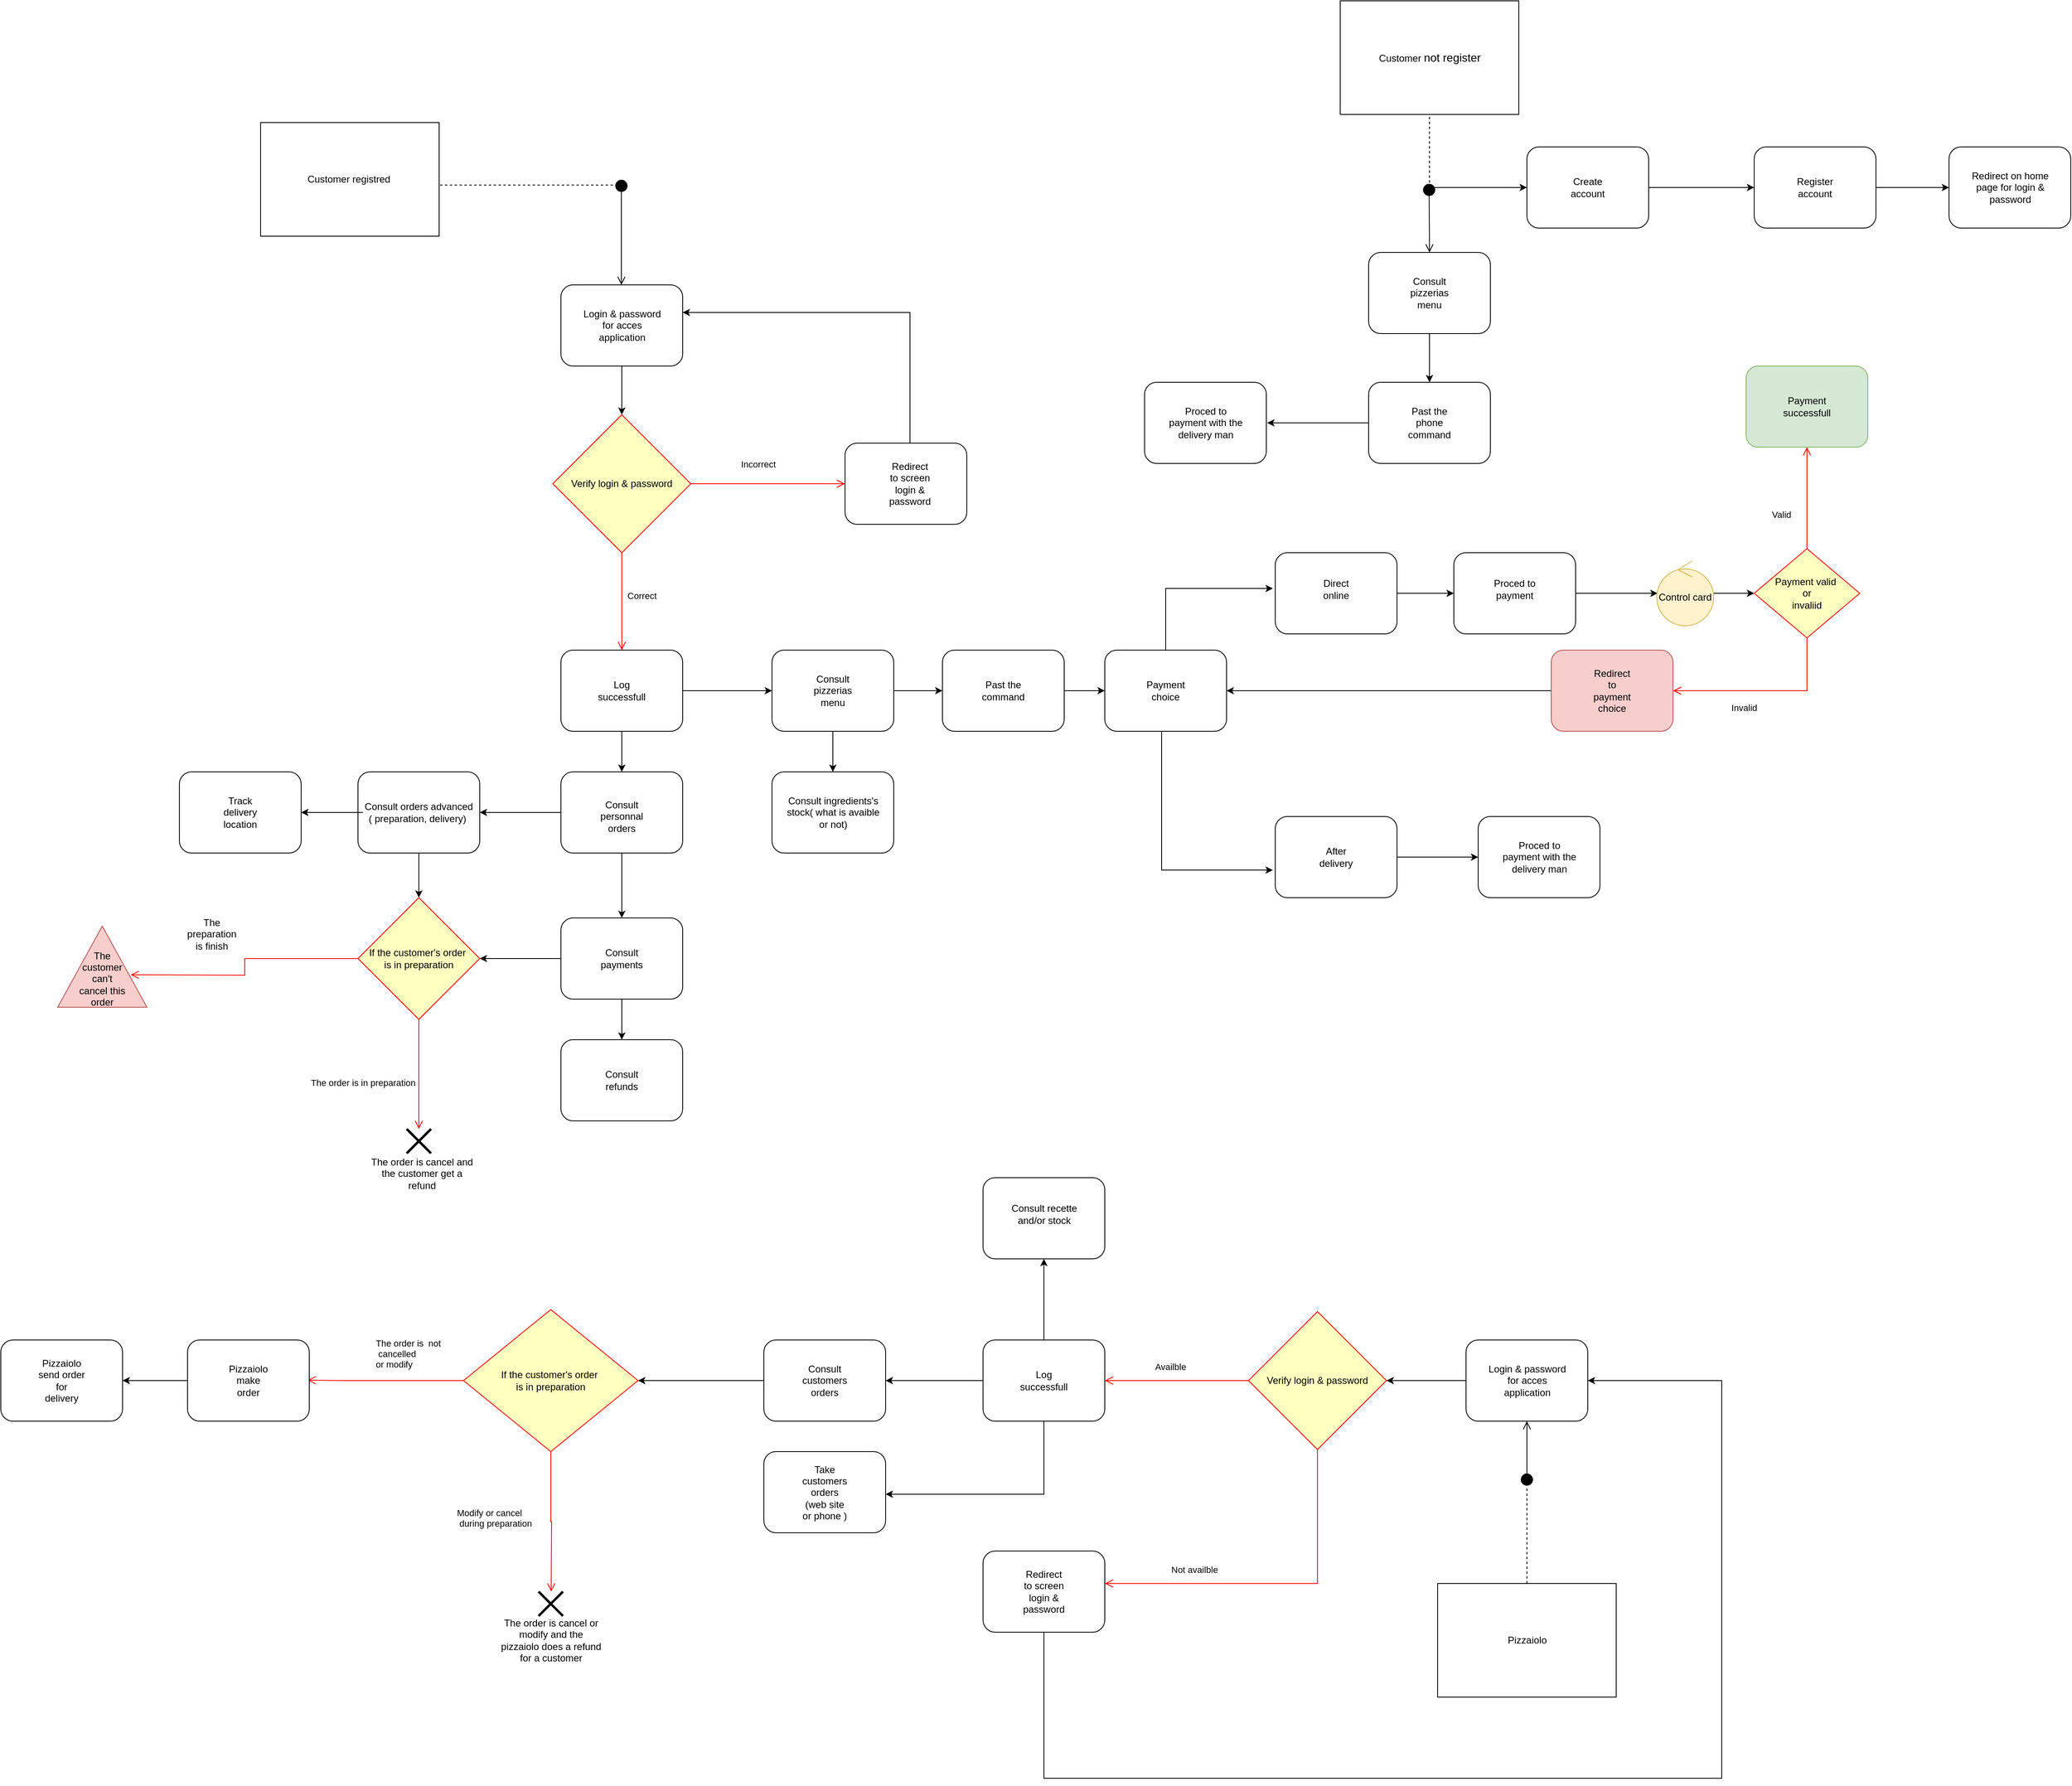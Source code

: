 <mxfile version="20.6.0" type="device"><diagram id="XBBWTEfwRsUPZUvRARt7" name="Page-1"><mxGraphModel dx="4080" dy="1367" grid="1" gridSize="10" guides="1" tooltips="1" connect="1" arrows="1" fold="1" page="1" pageScale="1" pageWidth="827" pageHeight="1169" math="0" shadow="0"><root><mxCell id="0"/><mxCell id="1" parent="0"/><mxCell id="xZ6HBdelkNFHcc0NHqeC-1" value="Customer registred&amp;nbsp;" style="html=1;" parent="1" vertex="1"><mxGeometry x="-560" y="240" width="220" height="140" as="geometry"/></mxCell><mxCell id="xZ6HBdelkNFHcc0NHqeC-3" value="" style="html=1;verticalAlign=bottom;startArrow=circle;startFill=1;endArrow=open;startSize=6;endSize=8;rounded=0;" parent="1" edge="1"><mxGeometry width="80" relative="1" as="geometry"><mxPoint x="-115.5" y="310" as="sourcePoint"/><mxPoint x="-115.5" y="440" as="targetPoint"/></mxGeometry></mxCell><mxCell id="xZ6HBdelkNFHcc0NHqeC-4" value="" style="endArrow=none;dashed=1;html=1;rounded=0;exitX=1.005;exitY=0.55;exitDx=0;exitDy=0;exitPerimeter=0;" parent="1" source="xZ6HBdelkNFHcc0NHqeC-1" edge="1"><mxGeometry width="50" height="50" relative="1" as="geometry"><mxPoint x="390" y="820" as="sourcePoint"/><mxPoint x="-120" y="317" as="targetPoint"/></mxGeometry></mxCell><mxCell id="xZ6HBdelkNFHcc0NHqeC-10" style="edgeStyle=orthogonalEdgeStyle;rounded=0;orthogonalLoop=1;jettySize=auto;html=1;" parent="1" source="xZ6HBdelkNFHcc0NHqeC-5" edge="1"><mxGeometry relative="1" as="geometry"><mxPoint x="-115" y="600" as="targetPoint"/></mxGeometry></mxCell><mxCell id="xZ6HBdelkNFHcc0NHqeC-5" value="" style="rounded=1;whiteSpace=wrap;html=1;" parent="1" vertex="1"><mxGeometry x="-190" y="440" width="150" height="100" as="geometry"/></mxCell><mxCell id="xZ6HBdelkNFHcc0NHqeC-6" value="Login &amp;amp; password for acces application" style="text;html=1;strokeColor=none;fillColor=none;align=center;verticalAlign=middle;whiteSpace=wrap;rounded=0;" parent="1" vertex="1"><mxGeometry x="-167.5" y="475" width="105" height="30" as="geometry"/></mxCell><mxCell id="xZ6HBdelkNFHcc0NHqeC-13" value="Verify login &amp;amp; password" style="rhombus;whiteSpace=wrap;html=1;fillColor=#ffffc0;strokeColor=#ff0000;" parent="1" vertex="1"><mxGeometry x="-200" y="600" width="170" height="170" as="geometry"/></mxCell><mxCell id="xZ6HBdelkNFHcc0NHqeC-14" value="Incorrect" style="edgeStyle=orthogonalEdgeStyle;html=1;align=left;verticalAlign=bottom;endArrow=open;endSize=8;strokeColor=#ff0000;rounded=0;entryX=0;entryY=0.5;entryDx=0;entryDy=0;" parent="1" source="xZ6HBdelkNFHcc0NHqeC-13" target="xZ6HBdelkNFHcc0NHqeC-16" edge="1"><mxGeometry x="-0.368" y="15" relative="1" as="geometry"><mxPoint x="90" y="790" as="targetPoint"/><mxPoint as="offset"/></mxGeometry></mxCell><mxCell id="xZ6HBdelkNFHcc0NHqeC-15" value="Correct" style="edgeStyle=orthogonalEdgeStyle;html=1;align=left;verticalAlign=top;endArrow=open;endSize=8;strokeColor=#ff0000;rounded=0;entryX=0.5;entryY=0;entryDx=0;entryDy=0;" parent="1" source="xZ6HBdelkNFHcc0NHqeC-13" target="xZ6HBdelkNFHcc0NHqeC-17" edge="1"><mxGeometry x="-0.333" y="5" relative="1" as="geometry"><mxPoint x="-50" y="870" as="targetPoint"/><mxPoint as="offset"/></mxGeometry></mxCell><mxCell id="xZ6HBdelkNFHcc0NHqeC-18" style="edgeStyle=orthogonalEdgeStyle;rounded=0;orthogonalLoop=1;jettySize=auto;html=1;entryX=1;entryY=0.34;entryDx=0;entryDy=0;entryPerimeter=0;" parent="1" source="xZ6HBdelkNFHcc0NHqeC-16" target="xZ6HBdelkNFHcc0NHqeC-5" edge="1"><mxGeometry relative="1" as="geometry"><mxPoint x="235" y="470" as="targetPoint"/><Array as="points"><mxPoint x="240" y="474"/></Array></mxGeometry></mxCell><mxCell id="xZ6HBdelkNFHcc0NHqeC-16" value="" style="rounded=1;whiteSpace=wrap;html=1;" parent="1" vertex="1"><mxGeometry x="160" y="635" width="150" height="100" as="geometry"/></mxCell><mxCell id="xZ6HBdelkNFHcc0NHqeC-22" style="edgeStyle=orthogonalEdgeStyle;rounded=0;orthogonalLoop=1;jettySize=auto;html=1;entryX=0;entryY=0.5;entryDx=0;entryDy=0;" parent="1" source="xZ6HBdelkNFHcc0NHqeC-17" target="xZ6HBdelkNFHcc0NHqeC-21" edge="1"><mxGeometry relative="1" as="geometry"/></mxCell><mxCell id="xZ6HBdelkNFHcc0NHqeC-25" style="edgeStyle=orthogonalEdgeStyle;rounded=0;orthogonalLoop=1;jettySize=auto;html=1;entryX=0.5;entryY=0;entryDx=0;entryDy=0;" parent="1" source="xZ6HBdelkNFHcc0NHqeC-17" target="xZ6HBdelkNFHcc0NHqeC-24" edge="1"><mxGeometry relative="1" as="geometry"/></mxCell><mxCell id="xZ6HBdelkNFHcc0NHqeC-17" value="" style="rounded=1;whiteSpace=wrap;html=1;" parent="1" vertex="1"><mxGeometry x="-190" y="890" width="150" height="100" as="geometry"/></mxCell><mxCell id="xZ6HBdelkNFHcc0NHqeC-19" value="Redirect to screen login &amp;amp; password" style="text;html=1;strokeColor=none;fillColor=none;align=center;verticalAlign=middle;whiteSpace=wrap;rounded=0;" parent="1" vertex="1"><mxGeometry x="210" y="670" width="60" height="30" as="geometry"/></mxCell><mxCell id="xZ6HBdelkNFHcc0NHqeC-20" value="Log successfull" style="text;html=1;strokeColor=none;fillColor=none;align=center;verticalAlign=middle;whiteSpace=wrap;rounded=0;" parent="1" vertex="1"><mxGeometry x="-145" y="925" width="60" height="30" as="geometry"/></mxCell><mxCell id="xZ6HBdelkNFHcc0NHqeC-53" style="edgeStyle=orthogonalEdgeStyle;rounded=0;orthogonalLoop=1;jettySize=auto;html=1;entryX=0.5;entryY=0;entryDx=0;entryDy=0;" parent="1" source="xZ6HBdelkNFHcc0NHqeC-21" target="xZ6HBdelkNFHcc0NHqeC-50" edge="1"><mxGeometry relative="1" as="geometry"/></mxCell><mxCell id="xZ6HBdelkNFHcc0NHqeC-55" style="edgeStyle=orthogonalEdgeStyle;rounded=0;orthogonalLoop=1;jettySize=auto;html=1;entryX=0;entryY=0.5;entryDx=0;entryDy=0;" parent="1" source="xZ6HBdelkNFHcc0NHqeC-21" target="xZ6HBdelkNFHcc0NHqeC-54" edge="1"><mxGeometry relative="1" as="geometry"/></mxCell><mxCell id="xZ6HBdelkNFHcc0NHqeC-21" value="" style="rounded=1;whiteSpace=wrap;html=1;" parent="1" vertex="1"><mxGeometry x="70" y="890" width="150" height="100" as="geometry"/></mxCell><mxCell id="xZ6HBdelkNFHcc0NHqeC-23" value="Consult pizzerias menu" style="text;html=1;strokeColor=none;fillColor=none;align=center;verticalAlign=middle;whiteSpace=wrap;rounded=0;" parent="1" vertex="1"><mxGeometry x="115" y="925" width="60" height="30" as="geometry"/></mxCell><mxCell id="xZ6HBdelkNFHcc0NHqeC-28" style="edgeStyle=orthogonalEdgeStyle;rounded=0;orthogonalLoop=1;jettySize=auto;html=1;entryX=0.5;entryY=0;entryDx=0;entryDy=0;" parent="1" source="xZ6HBdelkNFHcc0NHqeC-24" target="xZ6HBdelkNFHcc0NHqeC-27" edge="1"><mxGeometry relative="1" as="geometry"/></mxCell><mxCell id="xZ6HBdelkNFHcc0NHqeC-31" style="edgeStyle=orthogonalEdgeStyle;rounded=0;orthogonalLoop=1;jettySize=auto;html=1;entryX=1;entryY=0.5;entryDx=0;entryDy=0;" parent="1" source="xZ6HBdelkNFHcc0NHqeC-24" target="xZ6HBdelkNFHcc0NHqeC-30" edge="1"><mxGeometry relative="1" as="geometry"/></mxCell><mxCell id="xZ6HBdelkNFHcc0NHqeC-24" value="" style="rounded=1;whiteSpace=wrap;html=1;" parent="1" vertex="1"><mxGeometry x="-190" y="1040" width="150" height="100" as="geometry"/></mxCell><mxCell id="xZ6HBdelkNFHcc0NHqeC-26" value="Consult personnal orders" style="text;html=1;strokeColor=none;fillColor=none;align=center;verticalAlign=middle;whiteSpace=wrap;rounded=0;" parent="1" vertex="1"><mxGeometry x="-145" y="1080" width="60" height="30" as="geometry"/></mxCell><mxCell id="xZ6HBdelkNFHcc0NHqeC-42" style="edgeStyle=orthogonalEdgeStyle;rounded=0;orthogonalLoop=1;jettySize=auto;html=1;" parent="1" source="xZ6HBdelkNFHcc0NHqeC-27" target="xZ6HBdelkNFHcc0NHqeC-33" edge="1"><mxGeometry relative="1" as="geometry"/></mxCell><mxCell id="xZ6HBdelkNFHcc0NHqeC-45" style="edgeStyle=orthogonalEdgeStyle;rounded=0;orthogonalLoop=1;jettySize=auto;html=1;entryX=0.5;entryY=0;entryDx=0;entryDy=0;" parent="1" source="xZ6HBdelkNFHcc0NHqeC-27" target="xZ6HBdelkNFHcc0NHqeC-44" edge="1"><mxGeometry relative="1" as="geometry"/></mxCell><mxCell id="xZ6HBdelkNFHcc0NHqeC-27" value="" style="rounded=1;whiteSpace=wrap;html=1;" parent="1" vertex="1"><mxGeometry x="-190" y="1220" width="150" height="100" as="geometry"/></mxCell><mxCell id="xZ6HBdelkNFHcc0NHqeC-29" value="Consult payments" style="text;html=1;strokeColor=none;fillColor=none;align=center;verticalAlign=middle;whiteSpace=wrap;rounded=0;" parent="1" vertex="1"><mxGeometry x="-145" y="1255" width="60" height="30" as="geometry"/></mxCell><mxCell id="xZ6HBdelkNFHcc0NHqeC-43" style="edgeStyle=orthogonalEdgeStyle;rounded=0;orthogonalLoop=1;jettySize=auto;html=1;entryX=0.5;entryY=0;entryDx=0;entryDy=0;" parent="1" source="xZ6HBdelkNFHcc0NHqeC-30" target="xZ6HBdelkNFHcc0NHqeC-33" edge="1"><mxGeometry relative="1" as="geometry"/></mxCell><mxCell id="xZ6HBdelkNFHcc0NHqeC-30" value="" style="rounded=1;whiteSpace=wrap;html=1;" parent="1" vertex="1"><mxGeometry x="-440" y="1040" width="150" height="100" as="geometry"/></mxCell><mxCell id="xZ6HBdelkNFHcc0NHqeC-49" style="edgeStyle=orthogonalEdgeStyle;rounded=0;orthogonalLoop=1;jettySize=auto;html=1;entryX=1;entryY=0.5;entryDx=0;entryDy=0;" parent="1" source="xZ6HBdelkNFHcc0NHqeC-32" target="xZ6HBdelkNFHcc0NHqeC-47" edge="1"><mxGeometry relative="1" as="geometry"/></mxCell><mxCell id="xZ6HBdelkNFHcc0NHqeC-32" value="Consult orders advanced&lt;br&gt;( preparation, delivery)&amp;nbsp;" style="text;html=1;strokeColor=none;fillColor=none;align=center;verticalAlign=middle;whiteSpace=wrap;rounded=0;" parent="1" vertex="1"><mxGeometry x="-433.75" y="1075" width="137.5" height="30" as="geometry"/></mxCell><mxCell id="xZ6HBdelkNFHcc0NHqeC-33" value="If the customer's order&amp;nbsp;&lt;br&gt;is in preparation" style="rhombus;whiteSpace=wrap;html=1;fillColor=#ffffc0;strokeColor=#ff0000;" parent="1" vertex="1"><mxGeometry x="-440" y="1195" width="150" height="150" as="geometry"/></mxCell><mxCell id="xZ6HBdelkNFHcc0NHqeC-34" value="" style="edgeStyle=orthogonalEdgeStyle;html=1;align=left;verticalAlign=bottom;endArrow=open;endSize=8;strokeColor=#ff0000;rounded=0;" parent="1" source="xZ6HBdelkNFHcc0NHqeC-33" edge="1"><mxGeometry x="-0.387" y="-34" relative="1" as="geometry"><mxPoint x="-720" y="1290" as="targetPoint"/><mxPoint as="offset"/></mxGeometry></mxCell><mxCell id="xZ6HBdelkNFHcc0NHqeC-35" value="The order is in preparation" style="edgeStyle=orthogonalEdgeStyle;html=1;align=left;verticalAlign=top;endArrow=open;endSize=8;strokeColor=#ff0000;rounded=0;" parent="1" source="xZ6HBdelkNFHcc0NHqeC-33" edge="1"><mxGeometry x="-0.037" y="-135" relative="1" as="geometry"><mxPoint x="-365" y="1480" as="targetPoint"/><mxPoint as="offset"/></mxGeometry></mxCell><mxCell id="xZ6HBdelkNFHcc0NHqeC-37" value="" style="shape=umlDestroy;whiteSpace=wrap;html=1;strokeWidth=3;" parent="1" vertex="1"><mxGeometry x="-380" y="1480" width="30" height="30" as="geometry"/></mxCell><mxCell id="xZ6HBdelkNFHcc0NHqeC-38" value="" style="triangle;whiteSpace=wrap;html=1;direction=north;fillColor=#f8cecc;strokeColor=#b85450;" parent="1" vertex="1"><mxGeometry x="-810" y="1230" width="110" height="100" as="geometry"/></mxCell><mxCell id="xZ6HBdelkNFHcc0NHqeC-39" value="The customer can't cancel this order" style="text;html=1;strokeColor=none;fillColor=none;align=center;verticalAlign=middle;whiteSpace=wrap;rounded=0;" parent="1" vertex="1"><mxGeometry x="-785" y="1280" width="60" height="30" as="geometry"/></mxCell><mxCell id="xZ6HBdelkNFHcc0NHqeC-40" value="The preparation is finish" style="text;html=1;strokeColor=none;fillColor=none;align=center;verticalAlign=middle;whiteSpace=wrap;rounded=0;" parent="1" vertex="1"><mxGeometry x="-650" y="1225" width="60" height="30" as="geometry"/></mxCell><mxCell id="xZ6HBdelkNFHcc0NHqeC-41" value="The order is cancel and the customer get a refund" style="text;html=1;strokeColor=none;fillColor=none;align=center;verticalAlign=middle;whiteSpace=wrap;rounded=0;" parent="1" vertex="1"><mxGeometry x="-426.25" y="1520" width="130" height="30" as="geometry"/></mxCell><mxCell id="xZ6HBdelkNFHcc0NHqeC-44" value="" style="rounded=1;whiteSpace=wrap;html=1;" parent="1" vertex="1"><mxGeometry x="-190" y="1370" width="150" height="100" as="geometry"/></mxCell><mxCell id="xZ6HBdelkNFHcc0NHqeC-46" value="Consult refunds" style="text;html=1;strokeColor=none;fillColor=none;align=center;verticalAlign=middle;whiteSpace=wrap;rounded=0;" parent="1" vertex="1"><mxGeometry x="-145" y="1405" width="60" height="30" as="geometry"/></mxCell><mxCell id="xZ6HBdelkNFHcc0NHqeC-47" value="" style="rounded=1;whiteSpace=wrap;html=1;" parent="1" vertex="1"><mxGeometry x="-660" y="1040" width="150" height="100" as="geometry"/></mxCell><mxCell id="xZ6HBdelkNFHcc0NHqeC-48" value="Track delivery location" style="text;html=1;strokeColor=none;fillColor=none;align=center;verticalAlign=middle;whiteSpace=wrap;rounded=0;" parent="1" vertex="1"><mxGeometry x="-615" y="1075" width="60" height="30" as="geometry"/></mxCell><mxCell id="xZ6HBdelkNFHcc0NHqeC-50" value="" style="rounded=1;whiteSpace=wrap;html=1;" parent="1" vertex="1"><mxGeometry x="70" y="1040" width="150" height="100" as="geometry"/></mxCell><mxCell id="xZ6HBdelkNFHcc0NHqeC-51" value="Consult ingredients's stock( what is avaible or not)" style="text;html=1;strokeColor=none;fillColor=none;align=center;verticalAlign=middle;whiteSpace=wrap;rounded=0;" parent="1" vertex="1"><mxGeometry x="82.5" y="1075" width="125" height="30" as="geometry"/></mxCell><mxCell id="xZ6HBdelkNFHcc0NHqeC-59" style="edgeStyle=orthogonalEdgeStyle;rounded=0;orthogonalLoop=1;jettySize=auto;html=1;entryX=0;entryY=0.5;entryDx=0;entryDy=0;" parent="1" source="xZ6HBdelkNFHcc0NHqeC-54" target="xZ6HBdelkNFHcc0NHqeC-57" edge="1"><mxGeometry relative="1" as="geometry"/></mxCell><mxCell id="xZ6HBdelkNFHcc0NHqeC-54" value="" style="rounded=1;whiteSpace=wrap;html=1;" parent="1" vertex="1"><mxGeometry x="280" y="890" width="150" height="100" as="geometry"/></mxCell><mxCell id="xZ6HBdelkNFHcc0NHqeC-56" value="Past the command" style="text;html=1;strokeColor=none;fillColor=none;align=center;verticalAlign=middle;whiteSpace=wrap;rounded=0;" parent="1" vertex="1"><mxGeometry x="325" y="925" width="60" height="30" as="geometry"/></mxCell><mxCell id="xZ6HBdelkNFHcc0NHqeC-64" style="edgeStyle=orthogonalEdgeStyle;rounded=0;orthogonalLoop=1;jettySize=auto;html=1;entryX=-0.02;entryY=0.44;entryDx=0;entryDy=0;entryPerimeter=0;" parent="1" source="xZ6HBdelkNFHcc0NHqeC-57" target="xZ6HBdelkNFHcc0NHqeC-61" edge="1"><mxGeometry relative="1" as="geometry"><Array as="points"><mxPoint x="555" y="814"/></Array></mxGeometry></mxCell><mxCell id="xZ6HBdelkNFHcc0NHqeC-65" style="edgeStyle=orthogonalEdgeStyle;rounded=0;orthogonalLoop=1;jettySize=auto;html=1;entryX=-0.02;entryY=0.66;entryDx=0;entryDy=0;entryPerimeter=0;" parent="1" source="xZ6HBdelkNFHcc0NHqeC-57" target="xZ6HBdelkNFHcc0NHqeC-60" edge="1"><mxGeometry relative="1" as="geometry"><Array as="points"><mxPoint x="550" y="1161"/></Array></mxGeometry></mxCell><mxCell id="xZ6HBdelkNFHcc0NHqeC-57" value="" style="rounded=1;whiteSpace=wrap;html=1;" parent="1" vertex="1"><mxGeometry x="480" y="890" width="150" height="100" as="geometry"/></mxCell><mxCell id="xZ6HBdelkNFHcc0NHqeC-58" value="Payment choice" style="text;html=1;strokeColor=none;fillColor=none;align=center;verticalAlign=middle;whiteSpace=wrap;rounded=0;" parent="1" vertex="1"><mxGeometry x="525" y="925" width="60" height="30" as="geometry"/></mxCell><mxCell id="xZ6HBdelkNFHcc0NHqeC-84" style="edgeStyle=orthogonalEdgeStyle;rounded=0;orthogonalLoop=1;jettySize=auto;html=1;" parent="1" source="xZ6HBdelkNFHcc0NHqeC-60" target="xZ6HBdelkNFHcc0NHqeC-83" edge="1"><mxGeometry relative="1" as="geometry"/></mxCell><mxCell id="xZ6HBdelkNFHcc0NHqeC-60" value="" style="rounded=1;whiteSpace=wrap;html=1;" parent="1" vertex="1"><mxGeometry x="690" y="1095" width="150" height="100" as="geometry"/></mxCell><mxCell id="xZ6HBdelkNFHcc0NHqeC-68" style="edgeStyle=orthogonalEdgeStyle;rounded=0;orthogonalLoop=1;jettySize=auto;html=1;entryX=0;entryY=0.5;entryDx=0;entryDy=0;" parent="1" source="xZ6HBdelkNFHcc0NHqeC-61" target="xZ6HBdelkNFHcc0NHqeC-66" edge="1"><mxGeometry relative="1" as="geometry"/></mxCell><mxCell id="xZ6HBdelkNFHcc0NHqeC-61" value="" style="rounded=1;whiteSpace=wrap;html=1;" parent="1" vertex="1"><mxGeometry x="690" y="770" width="150" height="100" as="geometry"/></mxCell><mxCell id="xZ6HBdelkNFHcc0NHqeC-62" value="After delivery" style="text;html=1;strokeColor=none;fillColor=none;align=center;verticalAlign=middle;whiteSpace=wrap;rounded=0;" parent="1" vertex="1"><mxGeometry x="735" y="1130" width="60" height="30" as="geometry"/></mxCell><mxCell id="xZ6HBdelkNFHcc0NHqeC-63" value="Direct online" style="text;html=1;strokeColor=none;fillColor=none;align=center;verticalAlign=middle;whiteSpace=wrap;rounded=0;" parent="1" vertex="1"><mxGeometry x="735" y="800" width="60" height="30" as="geometry"/></mxCell><mxCell id="xZ6HBdelkNFHcc0NHqeC-73" style="edgeStyle=orthogonalEdgeStyle;rounded=0;orthogonalLoop=1;jettySize=auto;html=1;entryX=0.014;entryY=0.5;entryDx=0;entryDy=0;entryPerimeter=0;" parent="1" source="xZ6HBdelkNFHcc0NHqeC-66" target="xZ6HBdelkNFHcc0NHqeC-72" edge="1"><mxGeometry relative="1" as="geometry"/></mxCell><mxCell id="xZ6HBdelkNFHcc0NHqeC-66" value="" style="rounded=1;whiteSpace=wrap;html=1;" parent="1" vertex="1"><mxGeometry x="910" y="770" width="150" height="100" as="geometry"/></mxCell><mxCell id="xZ6HBdelkNFHcc0NHqeC-67" value="Proced to payment" style="text;html=1;strokeColor=none;fillColor=none;align=center;verticalAlign=middle;whiteSpace=wrap;rounded=0;" parent="1" vertex="1"><mxGeometry x="955" y="800" width="60" height="30" as="geometry"/></mxCell><mxCell id="xZ6HBdelkNFHcc0NHqeC-77" style="edgeStyle=orthogonalEdgeStyle;rounded=0;orthogonalLoop=1;jettySize=auto;html=1;entryX=0;entryY=0.5;entryDx=0;entryDy=0;" parent="1" source="xZ6HBdelkNFHcc0NHqeC-72" target="xZ6HBdelkNFHcc0NHqeC-74" edge="1"><mxGeometry relative="1" as="geometry"/></mxCell><mxCell id="xZ6HBdelkNFHcc0NHqeC-72" value="Control card" style="ellipse;shape=umlControl;whiteSpace=wrap;html=1;fillColor=#fff2cc;strokeColor=#d6b656;" parent="1" vertex="1"><mxGeometry x="1160" y="780" width="70" height="80" as="geometry"/></mxCell><mxCell id="xZ6HBdelkNFHcc0NHqeC-74" value="Payment valid&amp;nbsp;&lt;br&gt;or&lt;br&gt;invaliid" style="rhombus;whiteSpace=wrap;html=1;fillColor=#ffffc0;strokeColor=#ff0000;" parent="1" vertex="1"><mxGeometry x="1280" y="765" width="130" height="110" as="geometry"/></mxCell><mxCell id="xZ6HBdelkNFHcc0NHqeC-75" value="Invalid" style="edgeStyle=orthogonalEdgeStyle;html=1;align=left;verticalAlign=bottom;endArrow=open;endSize=8;strokeColor=#ff0000;rounded=0;entryX=1;entryY=0.5;entryDx=0;entryDy=0;" parent="1" source="xZ6HBdelkNFHcc0NHqeC-74" target="xZ6HBdelkNFHcc0NHqeC-78" edge="1"><mxGeometry x="0.391" y="30" relative="1" as="geometry"><mxPoint x="1345" y="950" as="targetPoint"/><Array as="points"><mxPoint x="1345" y="940"/></Array><mxPoint as="offset"/></mxGeometry></mxCell><mxCell id="xZ6HBdelkNFHcc0NHqeC-76" value="Valid" style="edgeStyle=orthogonalEdgeStyle;html=1;align=left;verticalAlign=top;endArrow=open;endSize=8;strokeColor=#ff0000;rounded=0;" parent="1" source="xZ6HBdelkNFHcc0NHqeC-74" edge="1"><mxGeometry x="-0.12" y="45" relative="1" as="geometry"><mxPoint x="1345" y="640" as="targetPoint"/><mxPoint as="offset"/></mxGeometry></mxCell><mxCell id="xZ6HBdelkNFHcc0NHqeC-80" style="edgeStyle=orthogonalEdgeStyle;rounded=0;orthogonalLoop=1;jettySize=auto;html=1;entryX=1;entryY=0.5;entryDx=0;entryDy=0;" parent="1" source="xZ6HBdelkNFHcc0NHqeC-78" target="xZ6HBdelkNFHcc0NHqeC-57" edge="1"><mxGeometry relative="1" as="geometry"/></mxCell><mxCell id="xZ6HBdelkNFHcc0NHqeC-78" value="" style="rounded=1;whiteSpace=wrap;html=1;fillColor=#f8cecc;strokeColor=#b85450;" parent="1" vertex="1"><mxGeometry x="1030" y="890" width="150" height="100" as="geometry"/></mxCell><mxCell id="xZ6HBdelkNFHcc0NHqeC-79" value="Redirect to payment choice" style="text;html=1;strokeColor=none;fillColor=none;align=center;verticalAlign=middle;whiteSpace=wrap;rounded=0;" parent="1" vertex="1"><mxGeometry x="1075" y="925" width="60" height="30" as="geometry"/></mxCell><mxCell id="xZ6HBdelkNFHcc0NHqeC-81" value="" style="rounded=1;whiteSpace=wrap;html=1;fillColor=#d5e8d4;strokeColor=#82b366;" parent="1" vertex="1"><mxGeometry x="1270" y="540" width="150" height="100" as="geometry"/></mxCell><mxCell id="xZ6HBdelkNFHcc0NHqeC-82" value="Payment successfull" style="text;html=1;strokeColor=none;fillColor=none;align=center;verticalAlign=middle;whiteSpace=wrap;rounded=0;" parent="1" vertex="1"><mxGeometry x="1315" y="575" width="60" height="30" as="geometry"/></mxCell><mxCell id="xZ6HBdelkNFHcc0NHqeC-83" value="" style="rounded=1;whiteSpace=wrap;html=1;" parent="1" vertex="1"><mxGeometry x="940" y="1095" width="150" height="100" as="geometry"/></mxCell><mxCell id="xZ6HBdelkNFHcc0NHqeC-85" value="Proced to payment with the delivery man" style="text;html=1;strokeColor=none;fillColor=none;align=center;verticalAlign=middle;whiteSpace=wrap;rounded=0;" parent="1" vertex="1"><mxGeometry x="967.5" y="1130" width="95" height="30" as="geometry"/></mxCell><mxCell id="biLhlXSG3xrr6Qob8nm6-1" value="Customer&amp;nbsp;&lt;span style=&quot;font-family: inherit; text-align: left; background-color: rgb(255, 255, 255);&quot;&gt;&lt;font style=&quot;font-size: 14px;&quot;&gt;not register&lt;/font&gt;&lt;/span&gt;" style="html=1;" vertex="1" parent="1"><mxGeometry x="770" y="90" width="220" height="140" as="geometry"/></mxCell><mxCell id="biLhlXSG3xrr6Qob8nm6-2" value="" style="endArrow=none;dashed=1;html=1;rounded=0;fontSize=14;fontColor=#000000;entryX=0.5;entryY=1;entryDx=0;entryDy=0;" edge="1" parent="1" target="biLhlXSG3xrr6Qob8nm6-1"><mxGeometry width="50" height="50" relative="1" as="geometry"><mxPoint x="880" y="320" as="sourcePoint"/><mxPoint x="130" y="440" as="targetPoint"/></mxGeometry></mxCell><mxCell id="biLhlXSG3xrr6Qob8nm6-3" value="" style="html=1;verticalAlign=bottom;startArrow=circle;startFill=1;endArrow=open;startSize=6;endSize=8;rounded=0;" edge="1" parent="1"><mxGeometry width="80" relative="1" as="geometry"><mxPoint x="879.5" y="315" as="sourcePoint"/><mxPoint x="880" y="400" as="targetPoint"/></mxGeometry></mxCell><mxCell id="biLhlXSG3xrr6Qob8nm6-13" style="edgeStyle=orthogonalEdgeStyle;rounded=0;orthogonalLoop=1;jettySize=auto;html=1;fontSize=14;fontColor=#000000;" edge="1" parent="1" source="biLhlXSG3xrr6Qob8nm6-4"><mxGeometry relative="1" as="geometry"><mxPoint x="880" y="560" as="targetPoint"/></mxGeometry></mxCell><mxCell id="biLhlXSG3xrr6Qob8nm6-4" value="" style="rounded=1;whiteSpace=wrap;html=1;" vertex="1" parent="1"><mxGeometry x="805" y="400" width="150" height="100" as="geometry"/></mxCell><mxCell id="biLhlXSG3xrr6Qob8nm6-5" value="Consult pizzerias menu" style="text;html=1;strokeColor=none;fillColor=none;align=center;verticalAlign=middle;whiteSpace=wrap;rounded=0;" vertex="1" parent="1"><mxGeometry x="850" y="435" width="60" height="30" as="geometry"/></mxCell><mxCell id="biLhlXSG3xrr6Qob8nm6-7" value="" style="endArrow=classic;html=1;rounded=0;fontSize=14;fontColor=#000000;" edge="1" parent="1"><mxGeometry width="50" height="50" relative="1" as="geometry"><mxPoint x="880" y="320" as="sourcePoint"/><mxPoint x="1000" y="320" as="targetPoint"/></mxGeometry></mxCell><mxCell id="biLhlXSG3xrr6Qob8nm6-10" style="edgeStyle=orthogonalEdgeStyle;rounded=0;orthogonalLoop=1;jettySize=auto;html=1;fontSize=14;fontColor=#000000;" edge="1" parent="1" source="biLhlXSG3xrr6Qob8nm6-8"><mxGeometry relative="1" as="geometry"><mxPoint x="1280" y="320" as="targetPoint"/></mxGeometry></mxCell><mxCell id="biLhlXSG3xrr6Qob8nm6-8" value="" style="rounded=1;whiteSpace=wrap;html=1;" vertex="1" parent="1"><mxGeometry x="1000" y="270" width="150" height="100" as="geometry"/></mxCell><mxCell id="biLhlXSG3xrr6Qob8nm6-9" value="Create account" style="text;html=1;strokeColor=none;fillColor=none;align=center;verticalAlign=middle;whiteSpace=wrap;rounded=0;" vertex="1" parent="1"><mxGeometry x="1045" y="305" width="60" height="30" as="geometry"/></mxCell><mxCell id="biLhlXSG3xrr6Qob8nm6-20" style="edgeStyle=orthogonalEdgeStyle;rounded=0;orthogonalLoop=1;jettySize=auto;html=1;fontSize=14;fontColor=#000000;" edge="1" parent="1" source="biLhlXSG3xrr6Qob8nm6-11"><mxGeometry relative="1" as="geometry"><mxPoint x="1520" y="320" as="targetPoint"/></mxGeometry></mxCell><mxCell id="biLhlXSG3xrr6Qob8nm6-11" value="" style="rounded=1;whiteSpace=wrap;html=1;" vertex="1" parent="1"><mxGeometry x="1280" y="270" width="150" height="100" as="geometry"/></mxCell><mxCell id="biLhlXSG3xrr6Qob8nm6-12" value="Register account" style="text;html=1;strokeColor=none;fillColor=none;align=center;verticalAlign=middle;whiteSpace=wrap;rounded=0;" vertex="1" parent="1"><mxGeometry x="1325" y="305" width="60" height="30" as="geometry"/></mxCell><mxCell id="biLhlXSG3xrr6Qob8nm6-17" style="edgeStyle=orthogonalEdgeStyle;rounded=0;orthogonalLoop=1;jettySize=auto;html=1;fontSize=14;fontColor=#000000;" edge="1" parent="1" source="biLhlXSG3xrr6Qob8nm6-14"><mxGeometry relative="1" as="geometry"><mxPoint x="680" y="610" as="targetPoint"/></mxGeometry></mxCell><mxCell id="biLhlXSG3xrr6Qob8nm6-14" value="" style="rounded=1;whiteSpace=wrap;html=1;" vertex="1" parent="1"><mxGeometry x="805" y="560" width="150" height="100" as="geometry"/></mxCell><mxCell id="biLhlXSG3xrr6Qob8nm6-15" value="Past the phone command" style="text;html=1;strokeColor=none;fillColor=none;align=center;verticalAlign=middle;whiteSpace=wrap;rounded=0;" vertex="1" parent="1"><mxGeometry x="850" y="595" width="60" height="30" as="geometry"/></mxCell><mxCell id="biLhlXSG3xrr6Qob8nm6-18" value="" style="rounded=1;whiteSpace=wrap;html=1;" vertex="1" parent="1"><mxGeometry x="529" y="560" width="150" height="100" as="geometry"/></mxCell><mxCell id="biLhlXSG3xrr6Qob8nm6-19" value="Proced to payment with the delivery man" style="text;html=1;strokeColor=none;fillColor=none;align=center;verticalAlign=middle;whiteSpace=wrap;rounded=0;" vertex="1" parent="1"><mxGeometry x="556.5" y="595" width="95" height="30" as="geometry"/></mxCell><mxCell id="biLhlXSG3xrr6Qob8nm6-21" value="" style="rounded=1;whiteSpace=wrap;html=1;" vertex="1" parent="1"><mxGeometry x="1520" y="270" width="150" height="100" as="geometry"/></mxCell><mxCell id="biLhlXSG3xrr6Qob8nm6-22" value="Redirect on home page for login &amp;amp; password" style="text;html=1;strokeColor=none;fillColor=none;align=center;verticalAlign=middle;whiteSpace=wrap;rounded=0;" vertex="1" parent="1"><mxGeometry x="1542.5" y="305" width="105" height="30" as="geometry"/></mxCell><mxCell id="biLhlXSG3xrr6Qob8nm6-24" value="Pizzaiolo" style="html=1;" vertex="1" parent="1"><mxGeometry x="890" y="2040" width="220" height="140" as="geometry"/></mxCell><mxCell id="biLhlXSG3xrr6Qob8nm6-25" value="" style="endArrow=none;dashed=1;html=1;rounded=0;fontSize=14;fontColor=#000000;exitX=0.5;exitY=0;exitDx=0;exitDy=0;" edge="1" parent="1" source="biLhlXSG3xrr6Qob8nm6-24"><mxGeometry width="50" height="50" relative="1" as="geometry"><mxPoint x="350" y="1490" as="sourcePoint"/><mxPoint x="1000" y="1920" as="targetPoint"/></mxGeometry></mxCell><mxCell id="biLhlXSG3xrr6Qob8nm6-26" value="" style="html=1;verticalAlign=bottom;startArrow=circle;startFill=1;endArrow=open;startSize=6;endSize=8;rounded=0;" edge="1" parent="1"><mxGeometry width="80" relative="1" as="geometry"><mxPoint x="1000" y="1920" as="sourcePoint"/><mxPoint x="1000" y="1840" as="targetPoint"/></mxGeometry></mxCell><mxCell id="biLhlXSG3xrr6Qob8nm6-30" style="edgeStyle=orthogonalEdgeStyle;rounded=0;orthogonalLoop=1;jettySize=auto;html=1;entryX=1;entryY=0.5;entryDx=0;entryDy=0;fontSize=14;fontColor=#000000;" edge="1" parent="1" source="biLhlXSG3xrr6Qob8nm6-27" target="biLhlXSG3xrr6Qob8nm6-29"><mxGeometry relative="1" as="geometry"/></mxCell><mxCell id="biLhlXSG3xrr6Qob8nm6-27" value="" style="rounded=1;whiteSpace=wrap;html=1;" vertex="1" parent="1"><mxGeometry x="925" y="1740" width="150" height="100" as="geometry"/></mxCell><mxCell id="biLhlXSG3xrr6Qob8nm6-28" value="Login &amp;amp; password for acces application" style="text;html=1;strokeColor=none;fillColor=none;align=center;verticalAlign=middle;whiteSpace=wrap;rounded=0;" vertex="1" parent="1"><mxGeometry x="947.5" y="1775" width="105" height="30" as="geometry"/></mxCell><mxCell id="biLhlXSG3xrr6Qob8nm6-29" value="Verify login &amp;amp; password" style="rhombus;whiteSpace=wrap;html=1;fillColor=#ffffc0;strokeColor=#ff0000;" vertex="1" parent="1"><mxGeometry x="657" y="1705" width="170" height="170" as="geometry"/></mxCell><mxCell id="biLhlXSG3xrr6Qob8nm6-31" value="Availble" style="edgeStyle=orthogonalEdgeStyle;html=1;align=left;verticalAlign=top;endArrow=open;endSize=8;strokeColor=#ff0000;rounded=0;exitX=0;exitY=0.5;exitDx=0;exitDy=0;" edge="1" parent="1" source="biLhlXSG3xrr6Qob8nm6-29"><mxGeometry x="0.322" y="-30" relative="1" as="geometry"><mxPoint x="480" y="1790" as="targetPoint"/><mxPoint as="offset"/><mxPoint x="554.5" y="1790" as="sourcePoint"/></mxGeometry></mxCell><mxCell id="biLhlXSG3xrr6Qob8nm6-32" value="Not availble" style="edgeStyle=orthogonalEdgeStyle;html=1;align=left;verticalAlign=top;endArrow=open;endSize=8;strokeColor=#ff0000;rounded=0;exitX=0.5;exitY=1;exitDx=0;exitDy=0;" edge="1" parent="1" source="biLhlXSG3xrr6Qob8nm6-29"><mxGeometry x="0.625" y="-30" relative="1" as="geometry"><mxPoint x="480" y="2040" as="targetPoint"/><mxPoint as="offset"/><mxPoint x="735" y="1940" as="sourcePoint"/><Array as="points"><mxPoint x="742" y="2040"/></Array></mxGeometry></mxCell><mxCell id="biLhlXSG3xrr6Qob8nm6-37" style="edgeStyle=orthogonalEdgeStyle;rounded=0;orthogonalLoop=1;jettySize=auto;html=1;entryX=1;entryY=0.5;entryDx=0;entryDy=0;fontSize=14;fontColor=#000000;" edge="1" parent="1" source="biLhlXSG3xrr6Qob8nm6-33" target="biLhlXSG3xrr6Qob8nm6-27"><mxGeometry relative="1" as="geometry"><Array as="points"><mxPoint x="405" y="2280"/><mxPoint x="1240" y="2280"/><mxPoint x="1240" y="1790"/></Array></mxGeometry></mxCell><mxCell id="biLhlXSG3xrr6Qob8nm6-33" value="" style="rounded=1;whiteSpace=wrap;html=1;" vertex="1" parent="1"><mxGeometry x="330" y="2000" width="150" height="100" as="geometry"/></mxCell><mxCell id="biLhlXSG3xrr6Qob8nm6-34" value="Redirect to screen login &amp;amp; password" style="text;html=1;strokeColor=none;fillColor=none;align=center;verticalAlign=middle;whiteSpace=wrap;rounded=0;" vertex="1" parent="1"><mxGeometry x="375" y="2035" width="60" height="30" as="geometry"/></mxCell><mxCell id="biLhlXSG3xrr6Qob8nm6-39" style="edgeStyle=orthogonalEdgeStyle;rounded=0;orthogonalLoop=1;jettySize=auto;html=1;entryX=1;entryY=0.5;entryDx=0;entryDy=0;fontSize=14;fontColor=#000000;" edge="1" parent="1" source="biLhlXSG3xrr6Qob8nm6-35" target="biLhlXSG3xrr6Qob8nm6-38"><mxGeometry relative="1" as="geometry"/></mxCell><mxCell id="biLhlXSG3xrr6Qob8nm6-42" style="edgeStyle=orthogonalEdgeStyle;rounded=0;orthogonalLoop=1;jettySize=auto;html=1;fontSize=14;fontColor=#000000;" edge="1" parent="1" source="biLhlXSG3xrr6Qob8nm6-35" target="biLhlXSG3xrr6Qob8nm6-41"><mxGeometry relative="1" as="geometry"/></mxCell><mxCell id="biLhlXSG3xrr6Qob8nm6-55" style="edgeStyle=orthogonalEdgeStyle;rounded=0;orthogonalLoop=1;jettySize=auto;html=1;fontSize=14;fontColor=#000000;exitX=0.5;exitY=1;exitDx=0;exitDy=0;" edge="1" parent="1" source="biLhlXSG3xrr6Qob8nm6-35"><mxGeometry relative="1" as="geometry"><mxPoint x="210" y="1930" as="targetPoint"/><Array as="points"><mxPoint x="405" y="1930"/></Array></mxGeometry></mxCell><mxCell id="biLhlXSG3xrr6Qob8nm6-35" value="" style="rounded=1;whiteSpace=wrap;html=1;" vertex="1" parent="1"><mxGeometry x="330" y="1740" width="150" height="100" as="geometry"/></mxCell><mxCell id="biLhlXSG3xrr6Qob8nm6-36" value="Log successfull" style="text;html=1;strokeColor=none;fillColor=none;align=center;verticalAlign=middle;whiteSpace=wrap;rounded=0;" vertex="1" parent="1"><mxGeometry x="375" y="1775" width="60" height="30" as="geometry"/></mxCell><mxCell id="biLhlXSG3xrr6Qob8nm6-45" style="edgeStyle=orthogonalEdgeStyle;rounded=0;orthogonalLoop=1;jettySize=auto;html=1;entryX=1;entryY=0.5;entryDx=0;entryDy=0;fontSize=14;fontColor=#000000;" edge="1" parent="1" source="biLhlXSG3xrr6Qob8nm6-38" target="biLhlXSG3xrr6Qob8nm6-44"><mxGeometry relative="1" as="geometry"/></mxCell><mxCell id="biLhlXSG3xrr6Qob8nm6-38" value="" style="rounded=1;whiteSpace=wrap;html=1;" vertex="1" parent="1"><mxGeometry x="60" y="1740" width="150" height="100" as="geometry"/></mxCell><mxCell id="biLhlXSG3xrr6Qob8nm6-40" value="Consult customers orders" style="text;html=1;strokeColor=none;fillColor=none;align=center;verticalAlign=middle;whiteSpace=wrap;rounded=0;" vertex="1" parent="1"><mxGeometry x="105" y="1775" width="60" height="30" as="geometry"/></mxCell><mxCell id="biLhlXSG3xrr6Qob8nm6-41" value="" style="rounded=1;whiteSpace=wrap;html=1;" vertex="1" parent="1"><mxGeometry x="330" y="1540" width="150" height="100" as="geometry"/></mxCell><mxCell id="biLhlXSG3xrr6Qob8nm6-43" value="Consult recette and/or stock" style="text;html=1;strokeColor=none;fillColor=none;align=center;verticalAlign=middle;whiteSpace=wrap;rounded=0;" vertex="1" parent="1"><mxGeometry x="362.5" y="1570" width="85" height="30" as="geometry"/></mxCell><mxCell id="biLhlXSG3xrr6Qob8nm6-44" value="If the customer's order&amp;nbsp;&lt;br&gt;is in preparation" style="rhombus;whiteSpace=wrap;html=1;fillColor=#ffffc0;strokeColor=#ff0000;" vertex="1" parent="1"><mxGeometry x="-310" y="1702.5" width="215" height="175" as="geometry"/></mxCell><mxCell id="biLhlXSG3xrr6Qob8nm6-47" value="The order is&amp;nbsp; not&lt;br&gt;&amp;nbsp;cancelled&amp;nbsp;&lt;br&gt;or modify" style="edgeStyle=orthogonalEdgeStyle;html=1;align=left;verticalAlign=top;endArrow=open;endSize=8;strokeColor=#ff0000;rounded=0;exitX=0.5;exitY=1;exitDx=0;exitDy=0;" edge="1" parent="1" source="biLhlXSG3xrr6Qob8nm6-44"><mxGeometry x="-1" y="-263" relative="1" as="geometry"><mxPoint x="-202" y="2050" as="targetPoint"/><mxPoint x="45" y="-147" as="offset"/><mxPoint x="-200" y="1900" as="sourcePoint"/></mxGeometry></mxCell><mxCell id="biLhlXSG3xrr6Qob8nm6-49" value="Modify or cancel&lt;br&gt;&amp;nbsp;during preparation" style="edgeStyle=orthogonalEdgeStyle;html=1;align=left;verticalAlign=top;endArrow=open;endSize=8;strokeColor=#ff0000;rounded=0;exitX=0;exitY=0.5;exitDx=0;exitDy=0;" edge="1" parent="1" source="biLhlXSG3xrr6Qob8nm6-44"><mxGeometry x="-0.896" y="150" relative="1" as="geometry"><mxPoint x="-502" y="1789.5" as="targetPoint"/><mxPoint as="offset"/><mxPoint x="-325" y="1789.5" as="sourcePoint"/><Array as="points"><mxPoint x="-455" y="1790"/></Array></mxGeometry></mxCell><mxCell id="biLhlXSG3xrr6Qob8nm6-50" value="" style="shape=umlDestroy;whiteSpace=wrap;html=1;strokeWidth=3;" vertex="1" parent="1"><mxGeometry x="-217.5" y="2050" width="30" height="30" as="geometry"/></mxCell><mxCell id="biLhlXSG3xrr6Qob8nm6-51" value="The order is cancel or modify and the pizzaiolo does a refund for a customer" style="text;html=1;strokeColor=none;fillColor=none;align=center;verticalAlign=middle;whiteSpace=wrap;rounded=0;" vertex="1" parent="1"><mxGeometry x="-267.5" y="2095" width="130" height="30" as="geometry"/></mxCell><mxCell id="biLhlXSG3xrr6Qob8nm6-60" style="edgeStyle=orthogonalEdgeStyle;rounded=0;orthogonalLoop=1;jettySize=auto;html=1;entryX=1;entryY=0.5;entryDx=0;entryDy=0;fontSize=14;fontColor=#000000;" edge="1" parent="1" source="biLhlXSG3xrr6Qob8nm6-52" target="biLhlXSG3xrr6Qob8nm6-59"><mxGeometry relative="1" as="geometry"/></mxCell><mxCell id="biLhlXSG3xrr6Qob8nm6-52" value="" style="rounded=1;whiteSpace=wrap;html=1;" vertex="1" parent="1"><mxGeometry x="-650" y="1740" width="150" height="100" as="geometry"/></mxCell><mxCell id="biLhlXSG3xrr6Qob8nm6-53" value="Pizzaiolo make order" style="text;html=1;strokeColor=none;fillColor=none;align=center;verticalAlign=middle;whiteSpace=wrap;rounded=0;" vertex="1" parent="1"><mxGeometry x="-605" y="1775" width="60" height="30" as="geometry"/></mxCell><mxCell id="biLhlXSG3xrr6Qob8nm6-56" value="" style="rounded=1;whiteSpace=wrap;html=1;" vertex="1" parent="1"><mxGeometry x="60" y="1877.5" width="150" height="100" as="geometry"/></mxCell><mxCell id="biLhlXSG3xrr6Qob8nm6-57" value="Take customers orders (web site or phone )" style="text;html=1;strokeColor=none;fillColor=none;align=center;verticalAlign=middle;whiteSpace=wrap;rounded=0;" vertex="1" parent="1"><mxGeometry x="105" y="1912.5" width="60" height="30" as="geometry"/></mxCell><mxCell id="biLhlXSG3xrr6Qob8nm6-59" value="" style="rounded=1;whiteSpace=wrap;html=1;" vertex="1" parent="1"><mxGeometry x="-880" y="1740" width="150" height="100" as="geometry"/></mxCell><mxCell id="biLhlXSG3xrr6Qob8nm6-63" value="Pizzaiolo send order for delivery" style="text;html=1;strokeColor=none;fillColor=none;align=center;verticalAlign=middle;whiteSpace=wrap;rounded=0;" vertex="1" parent="1"><mxGeometry x="-835" y="1775" width="60" height="30" as="geometry"/></mxCell></root></mxGraphModel></diagram></mxfile>